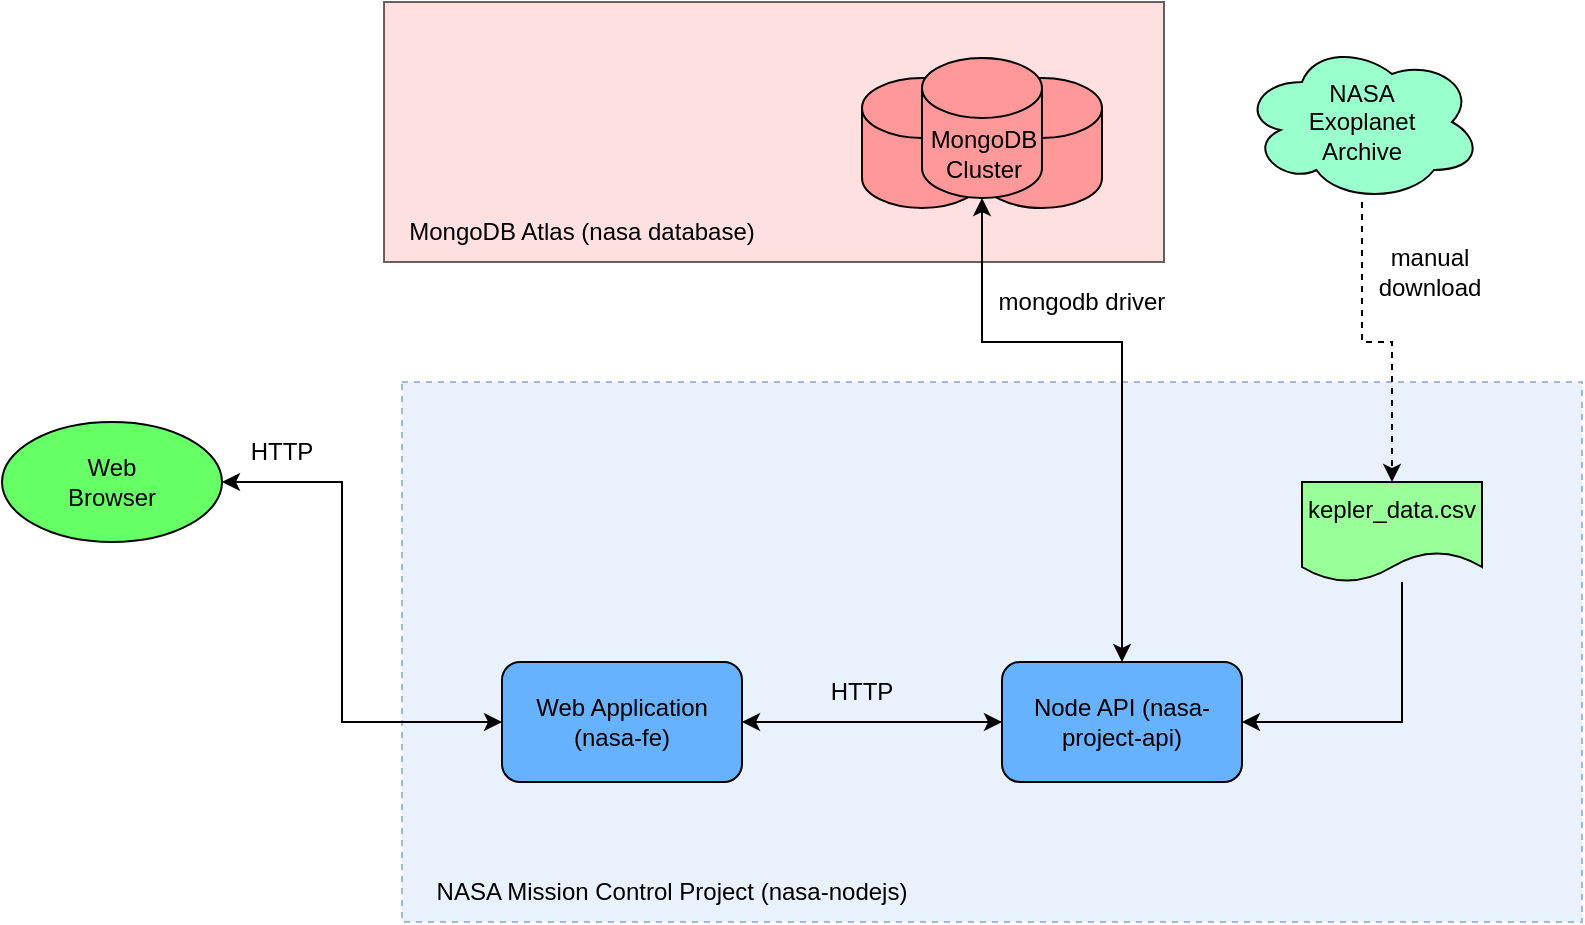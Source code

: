 <mxfile version="22.0.8" type="device">
  <diagram name="Page-1" id="mbldiVlWLyz6Hup4R4dl">
    <mxGraphModel dx="1194" dy="735" grid="1" gridSize="10" guides="1" tooltips="1" connect="1" arrows="1" fold="1" page="1" pageScale="1" pageWidth="827" pageHeight="1169" math="0" shadow="0">
      <root>
        <mxCell id="0" />
        <mxCell id="1" parent="0" />
        <mxCell id="ckU_G3OYbZQXmC2AFRGo-21" value="" style="rounded=0;whiteSpace=wrap;html=1;dashed=1;opacity=60;fillColor=#dae8fc;strokeColor=#6c8ebf;" vertex="1" parent="1">
          <mxGeometry x="230" y="210" width="590" height="270" as="geometry" />
        </mxCell>
        <mxCell id="ckU_G3OYbZQXmC2AFRGo-23" value="NASA Mission Control Project (nasa-nodejs)" style="text;html=1;strokeColor=none;fillColor=none;align=center;verticalAlign=middle;whiteSpace=wrap;rounded=0;" vertex="1" parent="1">
          <mxGeometry x="230" y="450" width="270" height="30" as="geometry" />
        </mxCell>
        <mxCell id="ckU_G3OYbZQXmC2AFRGo-30" style="edgeStyle=orthogonalEdgeStyle;rounded=0;orthogonalLoop=1;jettySize=auto;html=1;fontFamily=Helvetica;fontSize=12;fontColor=default;startArrow=classic;startFill=1;" edge="1" parent="1" source="ckU_G3OYbZQXmC2AFRGo-24" target="ckU_G3OYbZQXmC2AFRGo-29">
          <mxGeometry relative="1" as="geometry" />
        </mxCell>
        <mxCell id="ckU_G3OYbZQXmC2AFRGo-24" value="Web Application (nasa-fe)" style="rounded=1;whiteSpace=wrap;html=1;fillColor=#66B2FF;" vertex="1" parent="1">
          <mxGeometry x="280" y="350" width="120" height="60" as="geometry" />
        </mxCell>
        <mxCell id="ckU_G3OYbZQXmC2AFRGo-29" value="Node API (nasa-project-api)" style="rounded=1;whiteSpace=wrap;html=1;fillColor=#66B2FF;" vertex="1" parent="1">
          <mxGeometry x="530" y="350" width="120" height="60" as="geometry" />
        </mxCell>
        <mxCell id="ckU_G3OYbZQXmC2AFRGo-31" value="HTTP" style="text;html=1;strokeColor=none;fillColor=none;align=center;verticalAlign=middle;whiteSpace=wrap;rounded=0;fontSize=12;fontFamily=Helvetica;fontColor=default;" vertex="1" parent="1">
          <mxGeometry x="430" y="350" width="60" height="30" as="geometry" />
        </mxCell>
        <mxCell id="ckU_G3OYbZQXmC2AFRGo-33" style="edgeStyle=orthogonalEdgeStyle;rounded=0;orthogonalLoop=1;jettySize=auto;html=1;fontFamily=Helvetica;fontSize=12;fontColor=default;" edge="1" parent="1" source="ckU_G3OYbZQXmC2AFRGo-32" target="ckU_G3OYbZQXmC2AFRGo-29">
          <mxGeometry relative="1" as="geometry">
            <Array as="points">
              <mxPoint x="730" y="380" />
            </Array>
          </mxGeometry>
        </mxCell>
        <mxCell id="ckU_G3OYbZQXmC2AFRGo-32" value="kepler_data.csv" style="shape=document;whiteSpace=wrap;html=1;boundedLbl=1;pointerEvents=0;align=center;verticalAlign=top;fontFamily=Helvetica;fontSize=12;fontColor=default;fillColor=#99FF99;gradientColor=none;" vertex="1" parent="1">
          <mxGeometry x="680" y="260" width="90" height="50" as="geometry" />
        </mxCell>
        <mxCell id="ckU_G3OYbZQXmC2AFRGo-39" style="edgeStyle=orthogonalEdgeStyle;rounded=0;orthogonalLoop=1;jettySize=auto;html=1;fontFamily=Helvetica;fontSize=12;fontColor=default;dashed=1;" edge="1" parent="1" source="ckU_G3OYbZQXmC2AFRGo-37" target="ckU_G3OYbZQXmC2AFRGo-32">
          <mxGeometry relative="1" as="geometry" />
        </mxCell>
        <mxCell id="ckU_G3OYbZQXmC2AFRGo-37" value="" style="ellipse;shape=cloud;whiteSpace=wrap;html=1;pointerEvents=0;align=center;verticalAlign=top;fontFamily=Helvetica;fontSize=12;fontColor=default;fillColor=#99FFCC;gradientColor=none;" vertex="1" parent="1">
          <mxGeometry x="650" y="40" width="120" height="80" as="geometry" />
        </mxCell>
        <mxCell id="ckU_G3OYbZQXmC2AFRGo-40" value="NASA Exoplanet Archive" style="text;html=1;strokeColor=none;fillColor=none;align=center;verticalAlign=middle;whiteSpace=wrap;rounded=0;fontSize=12;fontFamily=Helvetica;fontColor=default;" vertex="1" parent="1">
          <mxGeometry x="680" y="65" width="60" height="30" as="geometry" />
        </mxCell>
        <mxCell id="ckU_G3OYbZQXmC2AFRGo-41" value="manual download" style="text;html=1;strokeColor=none;fillColor=none;align=center;verticalAlign=middle;whiteSpace=wrap;rounded=0;fontSize=12;fontFamily=Helvetica;fontColor=default;" vertex="1" parent="1">
          <mxGeometry x="714" y="140" width="60" height="30" as="geometry" />
        </mxCell>
        <mxCell id="ckU_G3OYbZQXmC2AFRGo-44" style="edgeStyle=orthogonalEdgeStyle;rounded=0;orthogonalLoop=1;jettySize=auto;html=1;entryX=0;entryY=0.5;entryDx=0;entryDy=0;fontFamily=Helvetica;fontSize=12;fontColor=default;startArrow=classic;startFill=1;" edge="1" parent="1" source="ckU_G3OYbZQXmC2AFRGo-42" target="ckU_G3OYbZQXmC2AFRGo-24">
          <mxGeometry relative="1" as="geometry">
            <Array as="points">
              <mxPoint x="200" y="260" />
              <mxPoint x="200" y="380" />
            </Array>
          </mxGeometry>
        </mxCell>
        <mxCell id="ckU_G3OYbZQXmC2AFRGo-42" value="" style="ellipse;whiteSpace=wrap;html=1;pointerEvents=0;align=center;verticalAlign=top;fontFamily=Helvetica;fontSize=12;fontColor=default;fillColor=#66FF66;gradientColor=none;" vertex="1" parent="1">
          <mxGeometry x="30" y="230" width="110" height="60" as="geometry" />
        </mxCell>
        <mxCell id="ckU_G3OYbZQXmC2AFRGo-43" value="Web Browser" style="text;html=1;strokeColor=none;fillColor=none;align=center;verticalAlign=middle;whiteSpace=wrap;rounded=0;fontSize=12;fontFamily=Helvetica;fontColor=default;" vertex="1" parent="1">
          <mxGeometry x="55" y="245" width="60" height="30" as="geometry" />
        </mxCell>
        <mxCell id="ckU_G3OYbZQXmC2AFRGo-45" value="HTTP" style="text;html=1;strokeColor=none;fillColor=none;align=center;verticalAlign=middle;whiteSpace=wrap;rounded=0;fontSize=12;fontFamily=Helvetica;fontColor=default;" vertex="1" parent="1">
          <mxGeometry x="140" y="230" width="60" height="30" as="geometry" />
        </mxCell>
        <mxCell id="ckU_G3OYbZQXmC2AFRGo-46" value="" style="rounded=0;whiteSpace=wrap;html=1;pointerEvents=0;align=center;verticalAlign=top;fontFamily=Helvetica;fontSize=12;fontColor=default;fillColor=#FFCCCC;gradientColor=none;opacity=60;" vertex="1" parent="1">
          <mxGeometry x="221" y="20" width="390" height="130" as="geometry" />
        </mxCell>
        <mxCell id="ckU_G3OYbZQXmC2AFRGo-58" value="" style="shape=cylinder3;whiteSpace=wrap;html=1;boundedLbl=1;backgroundOutline=1;size=15;pointerEvents=0;align=center;verticalAlign=top;fontFamily=Helvetica;fontSize=12;fontColor=default;fillColor=#FF9999;gradientColor=none;" vertex="1" parent="1">
          <mxGeometry x="460" y="58" width="60" height="65" as="geometry" />
        </mxCell>
        <mxCell id="ckU_G3OYbZQXmC2AFRGo-59" value="" style="shape=cylinder3;whiteSpace=wrap;html=1;boundedLbl=1;backgroundOutline=1;size=15;pointerEvents=0;align=center;verticalAlign=top;fontFamily=Helvetica;fontSize=12;fontColor=default;fillColor=#FF9999;gradientColor=none;" vertex="1" parent="1">
          <mxGeometry x="520" y="58" width="60" height="65" as="geometry" />
        </mxCell>
        <mxCell id="ckU_G3OYbZQXmC2AFRGo-62" style="edgeStyle=orthogonalEdgeStyle;rounded=0;orthogonalLoop=1;jettySize=auto;html=1;fontFamily=Helvetica;fontSize=12;fontColor=default;startArrow=classic;startFill=1;" edge="1" parent="1" source="ckU_G3OYbZQXmC2AFRGo-60" target="ckU_G3OYbZQXmC2AFRGo-29">
          <mxGeometry relative="1" as="geometry">
            <Array as="points">
              <mxPoint x="520" y="190" />
              <mxPoint x="590" y="190" />
            </Array>
          </mxGeometry>
        </mxCell>
        <mxCell id="ckU_G3OYbZQXmC2AFRGo-60" value="" style="shape=cylinder3;whiteSpace=wrap;html=1;boundedLbl=1;backgroundOutline=1;size=15;pointerEvents=0;align=center;verticalAlign=top;fontFamily=Helvetica;fontSize=12;fontColor=default;fillColor=#FF9999;gradientColor=none;" vertex="1" parent="1">
          <mxGeometry x="490" y="48" width="60" height="70" as="geometry" />
        </mxCell>
        <mxCell id="ckU_G3OYbZQXmC2AFRGo-61" value="MongoDB Cluster" style="text;html=1;strokeColor=none;fillColor=none;align=center;verticalAlign=middle;whiteSpace=wrap;rounded=0;fontSize=12;fontFamily=Helvetica;fontColor=default;" vertex="1" parent="1">
          <mxGeometry x="491" y="81" width="60" height="30" as="geometry" />
        </mxCell>
        <mxCell id="ckU_G3OYbZQXmC2AFRGo-63" value="mongodb driver" style="text;html=1;strokeColor=none;fillColor=none;align=center;verticalAlign=middle;whiteSpace=wrap;rounded=0;fontSize=12;fontFamily=Helvetica;fontColor=default;" vertex="1" parent="1">
          <mxGeometry x="525" y="155" width="90" height="30" as="geometry" />
        </mxCell>
        <mxCell id="ckU_G3OYbZQXmC2AFRGo-64" value="MongoDB Atlas (nasa database)" style="text;html=1;strokeColor=none;fillColor=none;align=center;verticalAlign=middle;whiteSpace=wrap;rounded=0;fontSize=12;fontFamily=Helvetica;fontColor=default;" vertex="1" parent="1">
          <mxGeometry x="220" y="120" width="200" height="30" as="geometry" />
        </mxCell>
      </root>
    </mxGraphModel>
  </diagram>
</mxfile>
